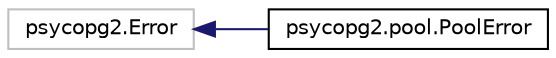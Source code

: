 digraph "Graphical Class Hierarchy"
{
 // LATEX_PDF_SIZE
  edge [fontname="Helvetica",fontsize="10",labelfontname="Helvetica",labelfontsize="10"];
  node [fontname="Helvetica",fontsize="10",shape=record];
  rankdir="LR";
  Node1144 [label="psycopg2.Error",height=0.2,width=0.4,color="grey75", fillcolor="white", style="filled",tooltip=" "];
  Node1144 -> Node0 [dir="back",color="midnightblue",fontsize="10",style="solid",fontname="Helvetica"];
  Node0 [label="psycopg2.pool.PoolError",height=0.2,width=0.4,color="black", fillcolor="white", style="filled",URL="$classpsycopg2_1_1pool_1_1_pool_error.html",tooltip=" "];
}
